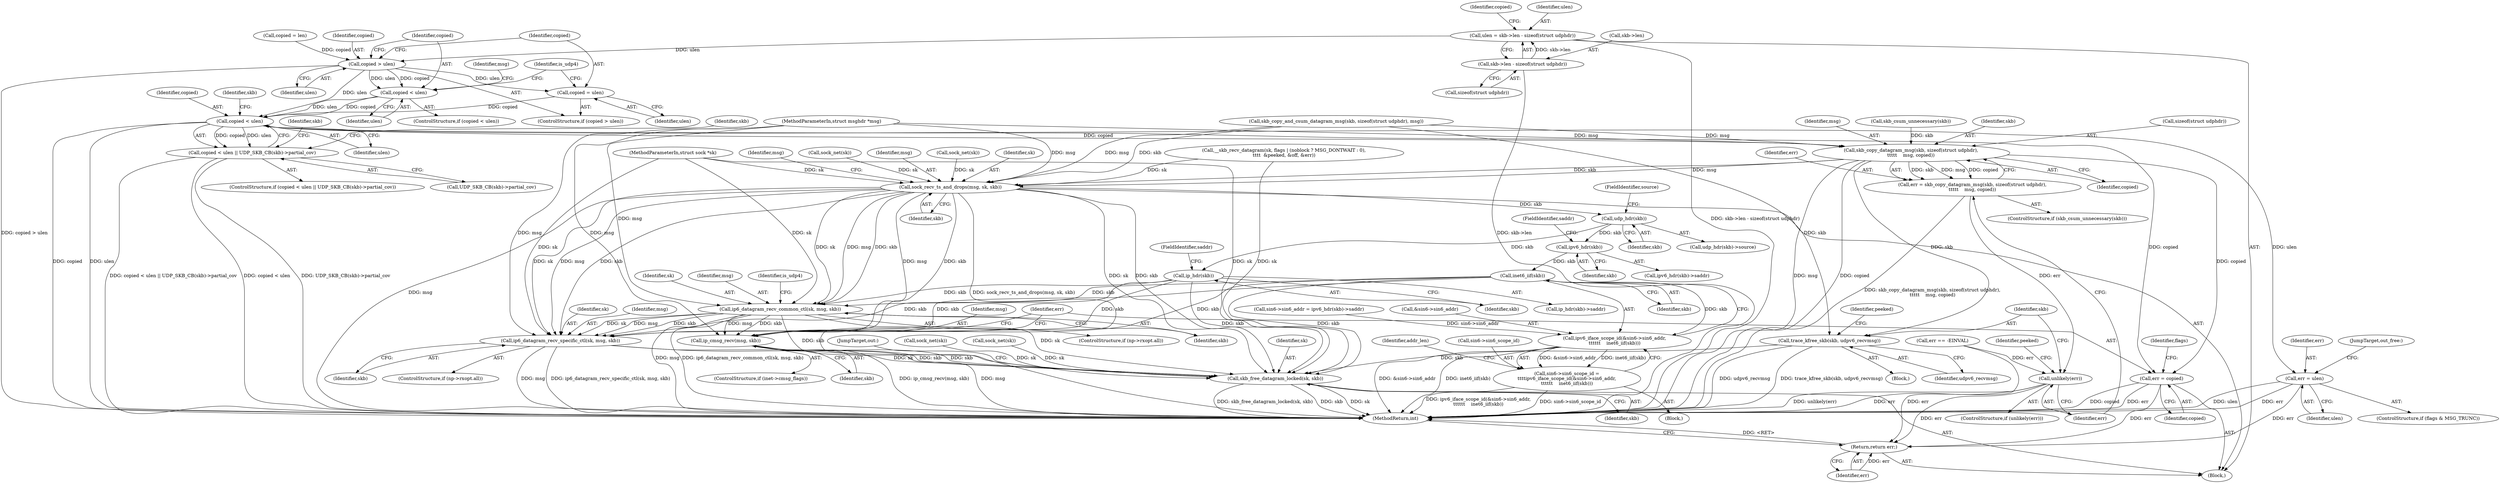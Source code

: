 digraph "0_linux_beb39db59d14990e401e235faf66a6b9b31240b0_0@API" {
"1000186" [label="(Call,ulen = skb->len - sizeof(struct udphdr))"];
"1000188" [label="(Call,skb->len - sizeof(struct udphdr))"];
"1000198" [label="(Call,copied > ulen)"];
"1000201" [label="(Call,copied = ulen)"];
"1000224" [label="(Call,copied < ulen)"];
"1000223" [label="(Call,copied < ulen || UDP_SKB_CB(skb)->partial_cov)"];
"1000241" [label="(Call,skb_copy_datagram_msg(skb, sizeof(struct udphdr),\n\t\t\t\t\t    msg, copied))"];
"1000239" [label="(Call,err = skb_copy_datagram_msg(skb, sizeof(struct udphdr),\n\t\t\t\t\t    msg, copied))"];
"1000263" [label="(Call,unlikely(err))"];
"1000427" [label="(Return,return err;)"];
"1000266" [label="(Call,trace_kfree_skb(skb, udpv6_recvmsg))"];
"1000423" [label="(Call,skb_free_datagram_locked(sk, skb))"];
"1000309" [label="(Call,sock_recv_ts_and_drops(msg, sk, skb))"];
"1000328" [label="(Call,udp_hdr(skb))"];
"1000341" [label="(Call,ip_hdr(skb))"];
"1000386" [label="(Call,ip6_datagram_recv_common_ctl(sk, msg, skb))"];
"1000397" [label="(Call,ip_cmsg_recv(msg, skb))"];
"1000408" [label="(Call,ip6_datagram_recv_specific_ctl(sk, msg, skb))"];
"1000360" [label="(Call,ipv6_hdr(skb))"];
"1000372" [label="(Call,inet6_iif(skb))"];
"1000367" [label="(Call,ipv6_iface_scope_id(&sin6->sin6_addr,\n\t\t\t\t\t\t    inet6_iif(skb)))"];
"1000363" [label="(Call,sin6->sin6_scope_id =\n\t\t\t\tipv6_iface_scope_id(&sin6->sin6_addr,\n\t\t\t\t\t\t    inet6_iif(skb)))"];
"1000412" [label="(Call,err = copied)"];
"1000419" [label="(Call,err = ulen)"];
"1000206" [label="(Call,copied < ulen)"];
"1000393" [label="(ControlStructure,if (inet->cmsg_flags))"];
"1000257" [label="(Call,err == -EINVAL)"];
"1000398" [label="(Identifier,msg)"];
"1000343" [label="(FieldIdentifier,saddr)"];
"1000397" [label="(Call,ip_cmsg_recv(msg, skb))"];
"1000194" [label="(Call,copied = len)"];
"1000409" [label="(Identifier,sk)"];
"1000198" [label="(Call,copied > ulen)"];
"1000419" [label="(Call,err = ulen)"];
"1000362" [label="(FieldIdentifier,saddr)"];
"1000265" [label="(Block,)"];
"1000373" [label="(Identifier,skb)"];
"1000387" [label="(Identifier,sk)"];
"1000428" [label="(Identifier,err)"];
"1000340" [label="(Call,ip_hdr(skb)->saddr)"];
"1000263" [label="(Call,unlikely(err))"];
"1000299" [label="(Call,sock_net(sk))"];
"1000420" [label="(Identifier,err)"];
"1000237" [label="(Call,skb_csum_unnecessary(skb))"];
"1000206" [label="(Call,copied < ulen)"];
"1000424" [label="(Identifier,sk)"];
"1000266" [label="(Call,trace_kfree_skb(skb, udpv6_recvmsg))"];
"1000380" [label="(ControlStructure,if (np->rxopt.all))"];
"1000227" [label="(Call,UDP_SKB_CB(skb)->partial_cov)"];
"1000238" [label="(Identifier,skb)"];
"1000311" [label="(Identifier,sk)"];
"1000388" [label="(Identifier,msg)"];
"1000426" [label="(JumpTarget,out:)"];
"1000239" [label="(Call,err = skb_copy_datagram_msg(skb, sizeof(struct udphdr),\n\t\t\t\t\t    msg, copied))"];
"1000417" [label="(Identifier,flags)"];
"1000202" [label="(Identifier,copied)"];
"1000251" [label="(Call,skb_copy_and_csum_datagram_msg(skb, sizeof(struct udphdr), msg))"];
"1000315" [label="(Identifier,msg)"];
"1000328" [label="(Call,udp_hdr(skb))"];
"1000367" [label="(Call,ipv6_iface_scope_id(&sin6->sin6_addr,\n\t\t\t\t\t\t    inet6_iif(skb)))"];
"1000354" [label="(Block,)"];
"1000414" [label="(Identifier,copied)"];
"1000376" [label="(Identifier,addr_len)"];
"1000427" [label="(Return,return err;)"];
"1000224" [label="(Call,copied < ulen)"];
"1000267" [label="(Identifier,skb)"];
"1000422" [label="(JumpTarget,out_free:)"];
"1000207" [label="(Identifier,copied)"];
"1000402" [label="(ControlStructure,if (np->rxopt.all))"];
"1000421" [label="(Identifier,ulen)"];
"1000188" [label="(Call,skb->len - sizeof(struct udphdr))"];
"1000415" [label="(ControlStructure,if (flags & MSG_TRUNC))"];
"1000423" [label="(Call,skb_free_datagram_locked(sk, skb))"];
"1000199" [label="(Identifier,copied)"];
"1000192" [label="(Call,sizeof(struct udphdr))"];
"1000226" [label="(Identifier,ulen)"];
"1000264" [label="(Identifier,err)"];
"1000408" [label="(Call,ip6_datagram_recv_specific_ctl(sk, msg, skb))"];
"1000242" [label="(Identifier,skb)"];
"1000425" [label="(Identifier,skb)"];
"1000329" [label="(Identifier,skb)"];
"1000208" [label="(Identifier,ulen)"];
"1000215" [label="(Identifier,is_udp4)"];
"1000243" [label="(Call,sizeof(struct udphdr))"];
"1000305" [label="(Call,sock_net(sk))"];
"1000327" [label="(Call,udp_hdr(skb)->source)"];
"1000364" [label="(Call,sin6->sin6_scope_id)"];
"1000246" [label="(Identifier,copied)"];
"1000225" [label="(Identifier,copied)"];
"1000195" [label="(Identifier,copied)"];
"1000234" [label="(Identifier,skb)"];
"1000342" [label="(Identifier,skb)"];
"1000223" [label="(Call,copied < ulen || UDP_SKB_CB(skb)->partial_cov)"];
"1000361" [label="(Identifier,skb)"];
"1000412" [label="(Call,err = copied)"];
"1000310" [label="(Identifier,msg)"];
"1000355" [label="(Call,sin6->sin6_addr = ipv6_hdr(skb)->saddr)"];
"1000189" [label="(Call,skb->len)"];
"1000399" [label="(Identifier,skb)"];
"1000312" [label="(Identifier,skb)"];
"1000241" [label="(Call,skb_copy_datagram_msg(skb, sizeof(struct udphdr),\n\t\t\t\t\t    msg, copied))"];
"1000205" [label="(ControlStructure,if (copied < ulen))"];
"1000410" [label="(Identifier,msg)"];
"1000240" [label="(Identifier,err)"];
"1000330" [label="(FieldIdentifier,source)"];
"1000281" [label="(Call,sock_net(sk))"];
"1000110" [label="(Block,)"];
"1000187" [label="(Identifier,ulen)"];
"1000309" [label="(Call,sock_recv_ts_and_drops(msg, sk, skb))"];
"1000211" [label="(Identifier,msg)"];
"1000368" [label="(Call,&sin6->sin6_addr)"];
"1000341" [label="(Call,ip_hdr(skb))"];
"1000360" [label="(Call,ipv6_hdr(skb))"];
"1000391" [label="(Identifier,is_udp4)"];
"1000294" [label="(Identifier,peeked)"];
"1000268" [label="(Identifier,udpv6_recvmsg)"];
"1000186" [label="(Call,ulen = skb->len - sizeof(struct udphdr))"];
"1000105" [label="(MethodParameterIn,struct msghdr *msg)"];
"1000197" [label="(ControlStructure,if (copied > ulen))"];
"1000359" [label="(Call,ipv6_hdr(skb)->saddr)"];
"1000104" [label="(MethodParameterIn,struct sock *sk)"];
"1000229" [label="(Identifier,skb)"];
"1000203" [label="(Identifier,ulen)"];
"1000262" [label="(ControlStructure,if (unlikely(err)))"];
"1000413" [label="(Identifier,err)"];
"1000201" [label="(Call,copied = ulen)"];
"1000245" [label="(Identifier,msg)"];
"1000236" [label="(ControlStructure,if (skb_csum_unnecessary(skb)))"];
"1000372" [label="(Call,inet6_iif(skb))"];
"1000271" [label="(Identifier,peeked)"];
"1000287" [label="(Call,sock_net(sk))"];
"1000200" [label="(Identifier,ulen)"];
"1000363" [label="(Call,sin6->sin6_scope_id =\n\t\t\t\tipv6_iface_scope_id(&sin6->sin6_addr,\n\t\t\t\t\t\t    inet6_iif(skb)))"];
"1000389" [label="(Identifier,skb)"];
"1000411" [label="(Identifier,skb)"];
"1000386" [label="(Call,ip6_datagram_recv_common_ctl(sk, msg, skb))"];
"1000480" [label="(MethodReturn,int)"];
"1000168" [label="(Call,__skb_recv_datagram(sk, flags | (noblock ? MSG_DONTWAIT : 0),\n\t\t\t\t  &peeked, &off, &err))"];
"1000222" [label="(ControlStructure,if (copied < ulen || UDP_SKB_CB(skb)->partial_cov))"];
"1000186" -> "1000110"  [label="AST: "];
"1000186" -> "1000188"  [label="CFG: "];
"1000187" -> "1000186"  [label="AST: "];
"1000188" -> "1000186"  [label="AST: "];
"1000195" -> "1000186"  [label="CFG: "];
"1000186" -> "1000480"  [label="DDG: skb->len - sizeof(struct udphdr)"];
"1000188" -> "1000186"  [label="DDG: skb->len"];
"1000186" -> "1000198"  [label="DDG: ulen"];
"1000188" -> "1000192"  [label="CFG: "];
"1000189" -> "1000188"  [label="AST: "];
"1000192" -> "1000188"  [label="AST: "];
"1000188" -> "1000480"  [label="DDG: skb->len"];
"1000198" -> "1000197"  [label="AST: "];
"1000198" -> "1000200"  [label="CFG: "];
"1000199" -> "1000198"  [label="AST: "];
"1000200" -> "1000198"  [label="AST: "];
"1000202" -> "1000198"  [label="CFG: "];
"1000207" -> "1000198"  [label="CFG: "];
"1000198" -> "1000480"  [label="DDG: copied > ulen"];
"1000194" -> "1000198"  [label="DDG: copied"];
"1000198" -> "1000201"  [label="DDG: ulen"];
"1000198" -> "1000206"  [label="DDG: copied"];
"1000198" -> "1000206"  [label="DDG: ulen"];
"1000198" -> "1000224"  [label="DDG: ulen"];
"1000201" -> "1000197"  [label="AST: "];
"1000201" -> "1000203"  [label="CFG: "];
"1000202" -> "1000201"  [label="AST: "];
"1000203" -> "1000201"  [label="AST: "];
"1000215" -> "1000201"  [label="CFG: "];
"1000201" -> "1000224"  [label="DDG: copied"];
"1000224" -> "1000223"  [label="AST: "];
"1000224" -> "1000226"  [label="CFG: "];
"1000225" -> "1000224"  [label="AST: "];
"1000226" -> "1000224"  [label="AST: "];
"1000229" -> "1000224"  [label="CFG: "];
"1000223" -> "1000224"  [label="CFG: "];
"1000224" -> "1000480"  [label="DDG: copied"];
"1000224" -> "1000480"  [label="DDG: ulen"];
"1000224" -> "1000223"  [label="DDG: copied"];
"1000224" -> "1000223"  [label="DDG: ulen"];
"1000206" -> "1000224"  [label="DDG: copied"];
"1000206" -> "1000224"  [label="DDG: ulen"];
"1000224" -> "1000241"  [label="DDG: copied"];
"1000224" -> "1000412"  [label="DDG: copied"];
"1000224" -> "1000419"  [label="DDG: ulen"];
"1000223" -> "1000222"  [label="AST: "];
"1000223" -> "1000227"  [label="CFG: "];
"1000227" -> "1000223"  [label="AST: "];
"1000234" -> "1000223"  [label="CFG: "];
"1000238" -> "1000223"  [label="CFG: "];
"1000223" -> "1000480"  [label="DDG: UDP_SKB_CB(skb)->partial_cov"];
"1000223" -> "1000480"  [label="DDG: copied < ulen || UDP_SKB_CB(skb)->partial_cov"];
"1000223" -> "1000480"  [label="DDG: copied < ulen"];
"1000241" -> "1000239"  [label="AST: "];
"1000241" -> "1000246"  [label="CFG: "];
"1000242" -> "1000241"  [label="AST: "];
"1000243" -> "1000241"  [label="AST: "];
"1000245" -> "1000241"  [label="AST: "];
"1000246" -> "1000241"  [label="AST: "];
"1000239" -> "1000241"  [label="CFG: "];
"1000241" -> "1000480"  [label="DDG: msg"];
"1000241" -> "1000480"  [label="DDG: copied"];
"1000241" -> "1000239"  [label="DDG: skb"];
"1000241" -> "1000239"  [label="DDG: msg"];
"1000241" -> "1000239"  [label="DDG: copied"];
"1000237" -> "1000241"  [label="DDG: skb"];
"1000251" -> "1000241"  [label="DDG: msg"];
"1000105" -> "1000241"  [label="DDG: msg"];
"1000241" -> "1000266"  [label="DDG: skb"];
"1000241" -> "1000309"  [label="DDG: msg"];
"1000241" -> "1000309"  [label="DDG: skb"];
"1000241" -> "1000412"  [label="DDG: copied"];
"1000239" -> "1000236"  [label="AST: "];
"1000240" -> "1000239"  [label="AST: "];
"1000264" -> "1000239"  [label="CFG: "];
"1000239" -> "1000480"  [label="DDG: skb_copy_datagram_msg(skb, sizeof(struct udphdr),\n\t\t\t\t\t    msg, copied)"];
"1000239" -> "1000263"  [label="DDG: err"];
"1000263" -> "1000262"  [label="AST: "];
"1000263" -> "1000264"  [label="CFG: "];
"1000264" -> "1000263"  [label="AST: "];
"1000267" -> "1000263"  [label="CFG: "];
"1000294" -> "1000263"  [label="CFG: "];
"1000263" -> "1000480"  [label="DDG: err"];
"1000263" -> "1000480"  [label="DDG: unlikely(err)"];
"1000257" -> "1000263"  [label="DDG: err"];
"1000263" -> "1000427"  [label="DDG: err"];
"1000427" -> "1000110"  [label="AST: "];
"1000427" -> "1000428"  [label="CFG: "];
"1000428" -> "1000427"  [label="AST: "];
"1000480" -> "1000427"  [label="CFG: "];
"1000427" -> "1000480"  [label="DDG: <RET>"];
"1000428" -> "1000427"  [label="DDG: err"];
"1000419" -> "1000427"  [label="DDG: err"];
"1000257" -> "1000427"  [label="DDG: err"];
"1000412" -> "1000427"  [label="DDG: err"];
"1000266" -> "1000265"  [label="AST: "];
"1000266" -> "1000268"  [label="CFG: "];
"1000267" -> "1000266"  [label="AST: "];
"1000268" -> "1000266"  [label="AST: "];
"1000271" -> "1000266"  [label="CFG: "];
"1000266" -> "1000480"  [label="DDG: udpv6_recvmsg"];
"1000266" -> "1000480"  [label="DDG: trace_kfree_skb(skb, udpv6_recvmsg)"];
"1000251" -> "1000266"  [label="DDG: skb"];
"1000266" -> "1000423"  [label="DDG: skb"];
"1000423" -> "1000110"  [label="AST: "];
"1000423" -> "1000425"  [label="CFG: "];
"1000424" -> "1000423"  [label="AST: "];
"1000425" -> "1000423"  [label="AST: "];
"1000426" -> "1000423"  [label="CFG: "];
"1000423" -> "1000480"  [label="DDG: skb_free_datagram_locked(sk, skb)"];
"1000423" -> "1000480"  [label="DDG: skb"];
"1000423" -> "1000480"  [label="DDG: sk"];
"1000281" -> "1000423"  [label="DDG: sk"];
"1000168" -> "1000423"  [label="DDG: sk"];
"1000408" -> "1000423"  [label="DDG: sk"];
"1000408" -> "1000423"  [label="DDG: skb"];
"1000309" -> "1000423"  [label="DDG: sk"];
"1000309" -> "1000423"  [label="DDG: skb"];
"1000386" -> "1000423"  [label="DDG: sk"];
"1000386" -> "1000423"  [label="DDG: skb"];
"1000287" -> "1000423"  [label="DDG: sk"];
"1000104" -> "1000423"  [label="DDG: sk"];
"1000372" -> "1000423"  [label="DDG: skb"];
"1000341" -> "1000423"  [label="DDG: skb"];
"1000397" -> "1000423"  [label="DDG: skb"];
"1000309" -> "1000110"  [label="AST: "];
"1000309" -> "1000312"  [label="CFG: "];
"1000310" -> "1000309"  [label="AST: "];
"1000311" -> "1000309"  [label="AST: "];
"1000312" -> "1000309"  [label="AST: "];
"1000315" -> "1000309"  [label="CFG: "];
"1000309" -> "1000480"  [label="DDG: msg"];
"1000309" -> "1000480"  [label="DDG: sock_recv_ts_and_drops(msg, sk, skb)"];
"1000251" -> "1000309"  [label="DDG: msg"];
"1000251" -> "1000309"  [label="DDG: skb"];
"1000105" -> "1000309"  [label="DDG: msg"];
"1000168" -> "1000309"  [label="DDG: sk"];
"1000305" -> "1000309"  [label="DDG: sk"];
"1000299" -> "1000309"  [label="DDG: sk"];
"1000104" -> "1000309"  [label="DDG: sk"];
"1000309" -> "1000328"  [label="DDG: skb"];
"1000309" -> "1000386"  [label="DDG: sk"];
"1000309" -> "1000386"  [label="DDG: msg"];
"1000309" -> "1000386"  [label="DDG: skb"];
"1000309" -> "1000397"  [label="DDG: msg"];
"1000309" -> "1000397"  [label="DDG: skb"];
"1000309" -> "1000408"  [label="DDG: sk"];
"1000309" -> "1000408"  [label="DDG: msg"];
"1000309" -> "1000408"  [label="DDG: skb"];
"1000328" -> "1000327"  [label="AST: "];
"1000328" -> "1000329"  [label="CFG: "];
"1000329" -> "1000328"  [label="AST: "];
"1000330" -> "1000328"  [label="CFG: "];
"1000328" -> "1000341"  [label="DDG: skb"];
"1000328" -> "1000360"  [label="DDG: skb"];
"1000341" -> "1000340"  [label="AST: "];
"1000341" -> "1000342"  [label="CFG: "];
"1000342" -> "1000341"  [label="AST: "];
"1000343" -> "1000341"  [label="CFG: "];
"1000341" -> "1000386"  [label="DDG: skb"];
"1000341" -> "1000397"  [label="DDG: skb"];
"1000341" -> "1000408"  [label="DDG: skb"];
"1000386" -> "1000380"  [label="AST: "];
"1000386" -> "1000389"  [label="CFG: "];
"1000387" -> "1000386"  [label="AST: "];
"1000388" -> "1000386"  [label="AST: "];
"1000389" -> "1000386"  [label="AST: "];
"1000391" -> "1000386"  [label="CFG: "];
"1000386" -> "1000480"  [label="DDG: msg"];
"1000386" -> "1000480"  [label="DDG: ip6_datagram_recv_common_ctl(sk, msg, skb)"];
"1000104" -> "1000386"  [label="DDG: sk"];
"1000105" -> "1000386"  [label="DDG: msg"];
"1000372" -> "1000386"  [label="DDG: skb"];
"1000386" -> "1000397"  [label="DDG: msg"];
"1000386" -> "1000397"  [label="DDG: skb"];
"1000386" -> "1000408"  [label="DDG: sk"];
"1000386" -> "1000408"  [label="DDG: msg"];
"1000386" -> "1000408"  [label="DDG: skb"];
"1000397" -> "1000393"  [label="AST: "];
"1000397" -> "1000399"  [label="CFG: "];
"1000398" -> "1000397"  [label="AST: "];
"1000399" -> "1000397"  [label="AST: "];
"1000413" -> "1000397"  [label="CFG: "];
"1000397" -> "1000480"  [label="DDG: ip_cmsg_recv(msg, skb)"];
"1000397" -> "1000480"  [label="DDG: msg"];
"1000105" -> "1000397"  [label="DDG: msg"];
"1000372" -> "1000397"  [label="DDG: skb"];
"1000408" -> "1000402"  [label="AST: "];
"1000408" -> "1000411"  [label="CFG: "];
"1000409" -> "1000408"  [label="AST: "];
"1000410" -> "1000408"  [label="AST: "];
"1000411" -> "1000408"  [label="AST: "];
"1000413" -> "1000408"  [label="CFG: "];
"1000408" -> "1000480"  [label="DDG: ip6_datagram_recv_specific_ctl(sk, msg, skb)"];
"1000408" -> "1000480"  [label="DDG: msg"];
"1000104" -> "1000408"  [label="DDG: sk"];
"1000105" -> "1000408"  [label="DDG: msg"];
"1000372" -> "1000408"  [label="DDG: skb"];
"1000360" -> "1000359"  [label="AST: "];
"1000360" -> "1000361"  [label="CFG: "];
"1000361" -> "1000360"  [label="AST: "];
"1000362" -> "1000360"  [label="CFG: "];
"1000360" -> "1000372"  [label="DDG: skb"];
"1000372" -> "1000367"  [label="AST: "];
"1000372" -> "1000373"  [label="CFG: "];
"1000373" -> "1000372"  [label="AST: "];
"1000367" -> "1000372"  [label="CFG: "];
"1000372" -> "1000367"  [label="DDG: skb"];
"1000367" -> "1000363"  [label="AST: "];
"1000368" -> "1000367"  [label="AST: "];
"1000363" -> "1000367"  [label="CFG: "];
"1000367" -> "1000480"  [label="DDG: &sin6->sin6_addr"];
"1000367" -> "1000480"  [label="DDG: inet6_iif(skb)"];
"1000367" -> "1000363"  [label="DDG: &sin6->sin6_addr"];
"1000367" -> "1000363"  [label="DDG: inet6_iif(skb)"];
"1000355" -> "1000367"  [label="DDG: sin6->sin6_addr"];
"1000363" -> "1000354"  [label="AST: "];
"1000364" -> "1000363"  [label="AST: "];
"1000376" -> "1000363"  [label="CFG: "];
"1000363" -> "1000480"  [label="DDG: sin6->sin6_scope_id"];
"1000363" -> "1000480"  [label="DDG: ipv6_iface_scope_id(&sin6->sin6_addr,\n\t\t\t\t\t\t    inet6_iif(skb))"];
"1000412" -> "1000110"  [label="AST: "];
"1000412" -> "1000414"  [label="CFG: "];
"1000413" -> "1000412"  [label="AST: "];
"1000414" -> "1000412"  [label="AST: "];
"1000417" -> "1000412"  [label="CFG: "];
"1000412" -> "1000480"  [label="DDG: copied"];
"1000412" -> "1000480"  [label="DDG: err"];
"1000419" -> "1000415"  [label="AST: "];
"1000419" -> "1000421"  [label="CFG: "];
"1000420" -> "1000419"  [label="AST: "];
"1000421" -> "1000419"  [label="AST: "];
"1000422" -> "1000419"  [label="CFG: "];
"1000419" -> "1000480"  [label="DDG: err"];
"1000419" -> "1000480"  [label="DDG: ulen"];
"1000206" -> "1000205"  [label="AST: "];
"1000206" -> "1000208"  [label="CFG: "];
"1000207" -> "1000206"  [label="AST: "];
"1000208" -> "1000206"  [label="AST: "];
"1000211" -> "1000206"  [label="CFG: "];
"1000215" -> "1000206"  [label="CFG: "];
}
